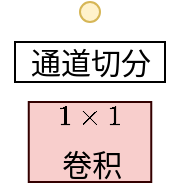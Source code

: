 <mxfile version="24.0.5" type="github">
  <diagram name="第 1 页" id="c18BtxupdOjtGE5lwTED">
    <mxGraphModel dx="478" dy="263" grid="1" gridSize="10" guides="1" tooltips="1" connect="1" arrows="1" fold="1" page="1" pageScale="1" pageWidth="827" pageHeight="1169" math="1" shadow="0">
      <root>
        <mxCell id="0" />
        <mxCell id="1" parent="0" />
        <mxCell id="OIU73lLJAFTmNbv0Lwg5-1" value="" style="ellipse;whiteSpace=wrap;html=1;aspect=fixed;fillColor=#fff2cc;strokeColor=#d6b656;" vertex="1" parent="1">
          <mxGeometry x="170" y="90" width="10" height="10" as="geometry" />
        </mxCell>
        <mxCell id="OIU73lLJAFTmNbv0Lwg5-2" value="&lt;p&gt;&lt;font style=&quot;font-size: 15px;&quot; face=&quot;宋体&quot;&gt;通道切分&lt;/font&gt;&lt;/p&gt;" style="rounded=0;whiteSpace=wrap;html=1;" vertex="1" parent="1">
          <mxGeometry x="137.5" y="110" width="75" height="20" as="geometry" />
        </mxCell>
        <mxCell id="OIU73lLJAFTmNbv0Lwg5-4" value="&lt;p style=&quot;line-height: 100%;&quot;&gt;$$1\times1$$&amp;nbsp;&lt;font face=&quot;宋体&quot;&gt;&lt;span style=&quot;font-size: 15px;&quot;&gt;卷积&lt;/span&gt;&lt;/font&gt;&lt;/p&gt;" style="rounded=0;whiteSpace=wrap;html=1;fillColor=#f8cecc;strokeColor=#330000;align=center;" vertex="1" parent="1">
          <mxGeometry x="144.38" y="140" width="61.25" height="40" as="geometry" />
        </mxCell>
      </root>
    </mxGraphModel>
  </diagram>
</mxfile>
